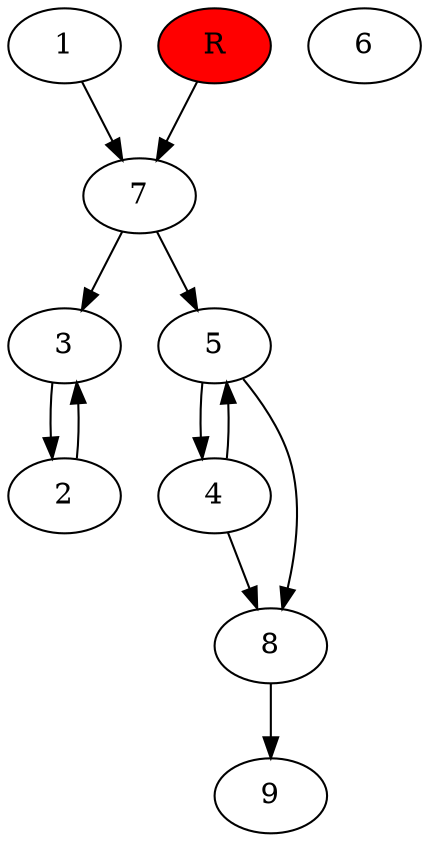 digraph prb27503 {
	1
	2
	3
	4
	5
	6
	7
	8
	R [fillcolor="#ff0000" style=filled]
	1 -> 7
	2 -> 3
	3 -> 2
	4 -> 5
	4 -> 8
	5 -> 4
	5 -> 8
	7 -> 3
	7 -> 5
	8 -> 9
	R -> 7
}
